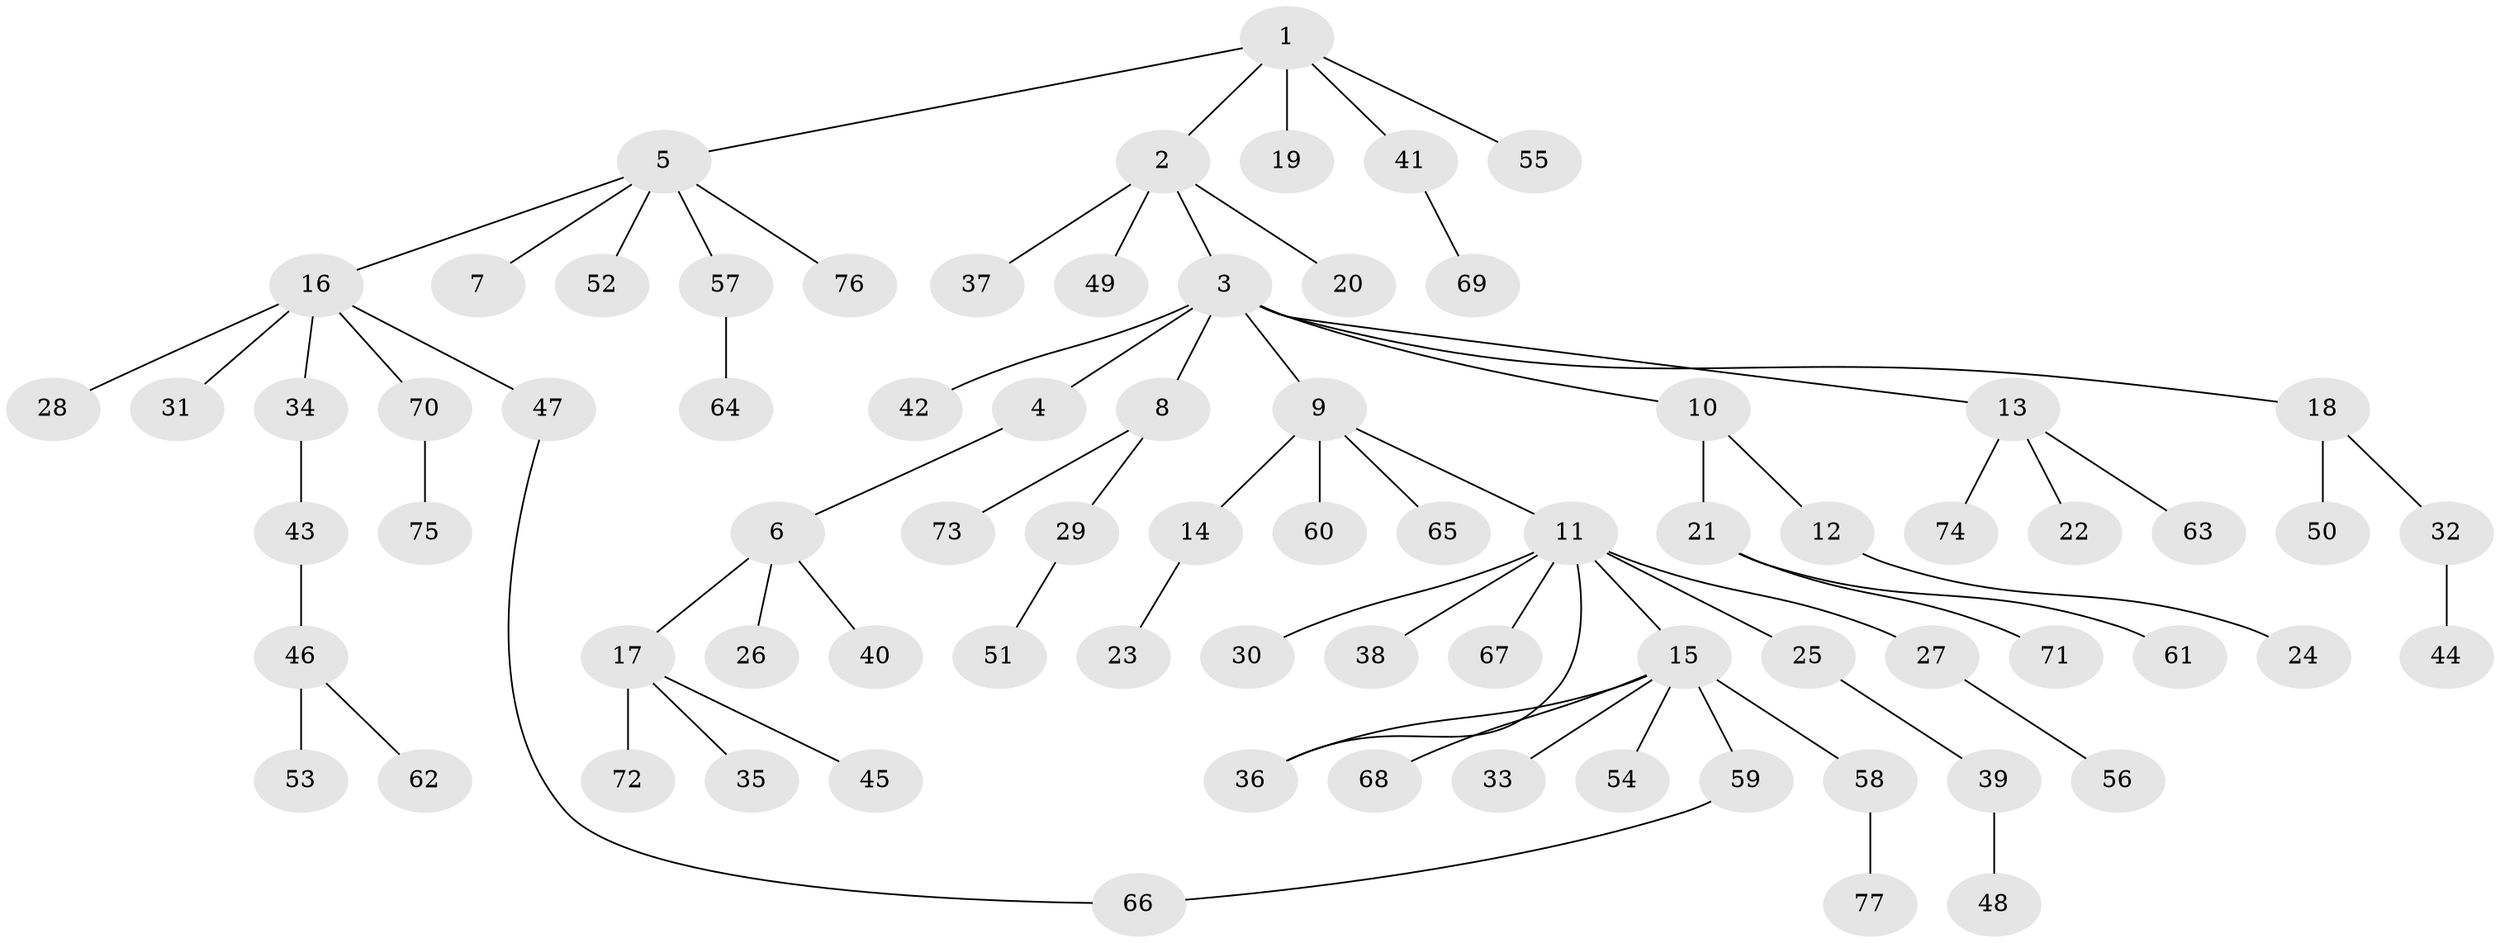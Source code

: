 // Generated by graph-tools (version 1.1) at 2025/01/03/09/25 03:01:40]
// undirected, 77 vertices, 78 edges
graph export_dot {
graph [start="1"]
  node [color=gray90,style=filled];
  1;
  2;
  3;
  4;
  5;
  6;
  7;
  8;
  9;
  10;
  11;
  12;
  13;
  14;
  15;
  16;
  17;
  18;
  19;
  20;
  21;
  22;
  23;
  24;
  25;
  26;
  27;
  28;
  29;
  30;
  31;
  32;
  33;
  34;
  35;
  36;
  37;
  38;
  39;
  40;
  41;
  42;
  43;
  44;
  45;
  46;
  47;
  48;
  49;
  50;
  51;
  52;
  53;
  54;
  55;
  56;
  57;
  58;
  59;
  60;
  61;
  62;
  63;
  64;
  65;
  66;
  67;
  68;
  69;
  70;
  71;
  72;
  73;
  74;
  75;
  76;
  77;
  1 -- 2;
  1 -- 5;
  1 -- 19;
  1 -- 41;
  1 -- 55;
  2 -- 3;
  2 -- 20;
  2 -- 37;
  2 -- 49;
  3 -- 4;
  3 -- 8;
  3 -- 9;
  3 -- 10;
  3 -- 13;
  3 -- 18;
  3 -- 42;
  4 -- 6;
  5 -- 7;
  5 -- 16;
  5 -- 52;
  5 -- 57;
  5 -- 76;
  6 -- 17;
  6 -- 26;
  6 -- 40;
  8 -- 29;
  8 -- 73;
  9 -- 11;
  9 -- 14;
  9 -- 60;
  9 -- 65;
  10 -- 12;
  10 -- 21;
  11 -- 15;
  11 -- 25;
  11 -- 27;
  11 -- 30;
  11 -- 36;
  11 -- 38;
  11 -- 67;
  12 -- 24;
  13 -- 22;
  13 -- 63;
  13 -- 74;
  14 -- 23;
  15 -- 33;
  15 -- 36;
  15 -- 54;
  15 -- 58;
  15 -- 59;
  15 -- 68;
  16 -- 28;
  16 -- 31;
  16 -- 34;
  16 -- 47;
  16 -- 70;
  17 -- 35;
  17 -- 45;
  17 -- 72;
  18 -- 32;
  18 -- 50;
  21 -- 61;
  21 -- 71;
  25 -- 39;
  27 -- 56;
  29 -- 51;
  32 -- 44;
  34 -- 43;
  39 -- 48;
  41 -- 69;
  43 -- 46;
  46 -- 53;
  46 -- 62;
  47 -- 66;
  57 -- 64;
  58 -- 77;
  59 -- 66;
  70 -- 75;
}
